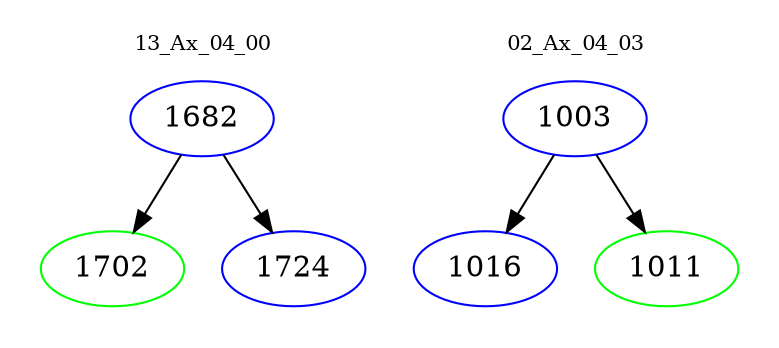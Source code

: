 digraph{
subgraph cluster_0 {
color = white
label = "13_Ax_04_00";
fontsize=10;
T0_1682 [label="1682", color="blue"]
T0_1682 -> T0_1702 [color="black"]
T0_1702 [label="1702", color="green"]
T0_1682 -> T0_1724 [color="black"]
T0_1724 [label="1724", color="blue"]
}
subgraph cluster_1 {
color = white
label = "02_Ax_04_03";
fontsize=10;
T1_1003 [label="1003", color="blue"]
T1_1003 -> T1_1016 [color="black"]
T1_1016 [label="1016", color="blue"]
T1_1003 -> T1_1011 [color="black"]
T1_1011 [label="1011", color="green"]
}
}
